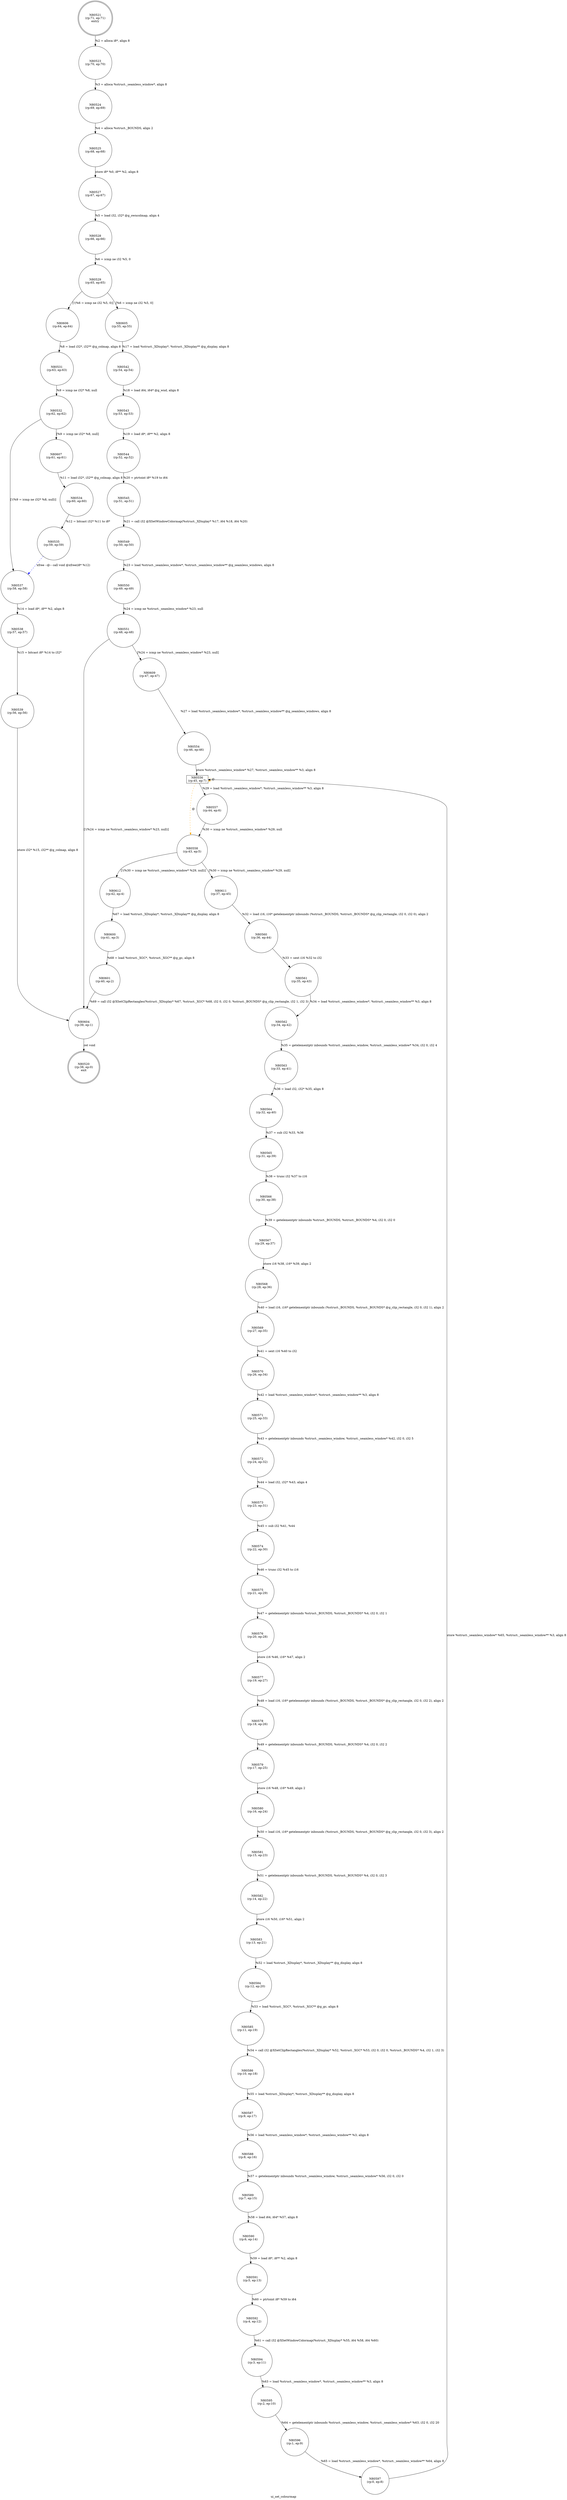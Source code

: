 digraph ui_set_colourmap {
label="ui_set_colourmap"
80520 [label="N80520\n(rp:38, ep:0)\nexit", shape="doublecircle"]
80521 [label="N80521\n(rp:71, ep:71)\nentry", shape="doublecircle"]
80521 -> 80523 [label="%2 = alloca i8*, align 8"]
80523 [label="N80523\n(rp:70, ep:70)", shape="circle"]
80523 -> 80524 [label="%3 = alloca %struct._seamless_window*, align 8"]
80524 [label="N80524\n(rp:69, ep:69)", shape="circle"]
80524 -> 80525 [label="%4 = alloca %struct._BOUNDS, align 2"]
80525 [label="N80525\n(rp:68, ep:68)", shape="circle"]
80525 -> 80527 [label="store i8* %0, i8** %2, align 8"]
80527 [label="N80527\n(rp:67, ep:67)", shape="circle"]
80527 -> 80528 [label="%5 = load i32, i32* @g_owncolmap, align 4"]
80528 [label="N80528\n(rp:66, ep:66)", shape="circle"]
80528 -> 80529 [label="%6 = icmp ne i32 %5, 0"]
80529 [label="N80529\n(rp:65, ep:65)", shape="circle"]
80529 -> 80605 [label="[%6 = icmp ne i32 %5, 0]"]
80529 -> 80606 [label="[!(%6 = icmp ne i32 %5, 0)]"]
80531 [label="N80531\n(rp:63, ep:63)", shape="circle"]
80531 -> 80532 [label="%9 = icmp ne i32* %8, null"]
80532 [label="N80532\n(rp:62, ep:62)", shape="circle"]
80532 -> 80607 [label="[%9 = icmp ne i32* %8, null]"]
80532 -> 80537 [label="[!(%9 = icmp ne i32* %8, null)]"]
80534 [label="N80534\n(rp:60, ep:60)", shape="circle"]
80534 -> 80535 [label="%12 = bitcast i32* %11 to i8*"]
80535 [label="N80535\n(rp:59, ep:59)", shape="circle"]
80535 -> 80537 [label="xfree --@-- call void @xfree(i8* %12)", style="dashed", color="blue"]
80537 [label="N80537\n(rp:58, ep:58)", shape="circle"]
80537 -> 80538 [label="%14 = load i8*, i8** %2, align 8"]
80538 [label="N80538\n(rp:57, ep:57)", shape="circle"]
80538 -> 80539 [label="%15 = bitcast i8* %14 to i32*"]
80539 [label="N80539\n(rp:56, ep:56)", shape="circle"]
80539 -> 80604 [label="store i32* %15, i32** @g_colmap, align 8"]
80542 [label="N80542\n(rp:54, ep:54)", shape="circle"]
80542 -> 80543 [label="%18 = load i64, i64* @g_wnd, align 8"]
80543 [label="N80543\n(rp:53, ep:53)", shape="circle"]
80543 -> 80544 [label="%19 = load i8*, i8** %2, align 8"]
80544 [label="N80544\n(rp:52, ep:52)", shape="circle"]
80544 -> 80545 [label="%20 = ptrtoint i8* %19 to i64"]
80545 [label="N80545\n(rp:51, ep:51)", shape="circle"]
80545 -> 80549 [label="%21 = call i32 @XSetWindowColormap(%struct._XDisplay* %17, i64 %18, i64 %20)"]
80549 [label="N80549\n(rp:50, ep:50)", shape="circle"]
80549 -> 80550 [label="%23 = load %struct._seamless_window*, %struct._seamless_window** @g_seamless_windows, align 8"]
80550 [label="N80550\n(rp:49, ep:49)", shape="circle"]
80550 -> 80551 [label="%24 = icmp ne %struct._seamless_window* %23, null"]
80551 [label="N80551\n(rp:48, ep:48)", shape="circle"]
80551 -> 80609 [label="[%24 = icmp ne %struct._seamless_window* %23, null]"]
80551 -> 80604 [label="[!(%24 = icmp ne %struct._seamless_window* %23, null)]"]
80554 [label="N80554\n(rp:46, ep:46)", shape="circle"]
80554 -> 80556 [label="store %struct._seamless_window* %27, %struct._seamless_window** %3, align 8"]
80556 [label="N80556\n(rp:45, ep:7)", shape="box"]
80556 -> 80557 [label="%29 = load %struct._seamless_window*, %struct._seamless_window** %3, align 8"]
80556 -> 80556 [label="@", style="dashed", color="orange"]
80556 -> 80558 [label="@", style="dashed", color="orange"]
80557 [label="N80557\n(rp:44, ep:6)", shape="circle"]
80557 -> 80558 [label="%30 = icmp ne %struct._seamless_window* %29, null"]
80558 [label="N80558\n(rp:43, ep:5)", shape="circle"]
80558 -> 80611 [label="[%30 = icmp ne %struct._seamless_window* %29, null]"]
80558 -> 80612 [label="[!(%30 = icmp ne %struct._seamless_window* %29, null)]"]
80560 [label="N80560\n(rp:36, ep:44)", shape="circle"]
80560 -> 80561 [label="%33 = sext i16 %32 to i32"]
80561 [label="N80561\n(rp:35, ep:43)", shape="circle"]
80561 -> 80562 [label="%34 = load %struct._seamless_window*, %struct._seamless_window** %3, align 8"]
80562 [label="N80562\n(rp:34, ep:42)", shape="circle"]
80562 -> 80563 [label="%35 = getelementptr inbounds %struct._seamless_window, %struct._seamless_window* %34, i32 0, i32 4"]
80563 [label="N80563\n(rp:33, ep:41)", shape="circle"]
80563 -> 80564 [label="%36 = load i32, i32* %35, align 8"]
80564 [label="N80564\n(rp:32, ep:40)", shape="circle"]
80564 -> 80565 [label="%37 = sub i32 %33, %36"]
80565 [label="N80565\n(rp:31, ep:39)", shape="circle"]
80565 -> 80566 [label="%38 = trunc i32 %37 to i16"]
80566 [label="N80566\n(rp:30, ep:38)", shape="circle"]
80566 -> 80567 [label="%39 = getelementptr inbounds %struct._BOUNDS, %struct._BOUNDS* %4, i32 0, i32 0"]
80567 [label="N80567\n(rp:29, ep:37)", shape="circle"]
80567 -> 80568 [label="store i16 %38, i16* %39, align 2"]
80568 [label="N80568\n(rp:28, ep:36)", shape="circle"]
80568 -> 80569 [label="%40 = load i16, i16* getelementptr inbounds (%struct._BOUNDS, %struct._BOUNDS* @g_clip_rectangle, i32 0, i32 1), align 2"]
80569 [label="N80569\n(rp:27, ep:35)", shape="circle"]
80569 -> 80570 [label="%41 = sext i16 %40 to i32"]
80570 [label="N80570\n(rp:26, ep:34)", shape="circle"]
80570 -> 80571 [label="%42 = load %struct._seamless_window*, %struct._seamless_window** %3, align 8"]
80571 [label="N80571\n(rp:25, ep:33)", shape="circle"]
80571 -> 80572 [label="%43 = getelementptr inbounds %struct._seamless_window, %struct._seamless_window* %42, i32 0, i32 5"]
80572 [label="N80572\n(rp:24, ep:32)", shape="circle"]
80572 -> 80573 [label="%44 = load i32, i32* %43, align 4"]
80573 [label="N80573\n(rp:23, ep:31)", shape="circle"]
80573 -> 80574 [label="%45 = sub i32 %41, %44"]
80574 [label="N80574\n(rp:22, ep:30)", shape="circle"]
80574 -> 80575 [label="%46 = trunc i32 %45 to i16"]
80575 [label="N80575\n(rp:21, ep:29)", shape="circle"]
80575 -> 80576 [label="%47 = getelementptr inbounds %struct._BOUNDS, %struct._BOUNDS* %4, i32 0, i32 1"]
80576 [label="N80576\n(rp:20, ep:28)", shape="circle"]
80576 -> 80577 [label="store i16 %46, i16* %47, align 2"]
80577 [label="N80577\n(rp:19, ep:27)", shape="circle"]
80577 -> 80578 [label="%48 = load i16, i16* getelementptr inbounds (%struct._BOUNDS, %struct._BOUNDS* @g_clip_rectangle, i32 0, i32 2), align 2"]
80578 [label="N80578\n(rp:18, ep:26)", shape="circle"]
80578 -> 80579 [label="%49 = getelementptr inbounds %struct._BOUNDS, %struct._BOUNDS* %4, i32 0, i32 2"]
80579 [label="N80579\n(rp:17, ep:25)", shape="circle"]
80579 -> 80580 [label="store i16 %48, i16* %49, align 2"]
80580 [label="N80580\n(rp:16, ep:24)", shape="circle"]
80580 -> 80581 [label="%50 = load i16, i16* getelementptr inbounds (%struct._BOUNDS, %struct._BOUNDS* @g_clip_rectangle, i32 0, i32 3), align 2"]
80581 [label="N80581\n(rp:15, ep:23)", shape="circle"]
80581 -> 80582 [label="%51 = getelementptr inbounds %struct._BOUNDS, %struct._BOUNDS* %4, i32 0, i32 3"]
80582 [label="N80582\n(rp:14, ep:22)", shape="circle"]
80582 -> 80583 [label="store i16 %50, i16* %51, align 2"]
80583 [label="N80583\n(rp:13, ep:21)", shape="circle"]
80583 -> 80584 [label="%52 = load %struct._XDisplay*, %struct._XDisplay** @g_display, align 8"]
80584 [label="N80584\n(rp:12, ep:20)", shape="circle"]
80584 -> 80585 [label="%53 = load %struct._XGC*, %struct._XGC** @g_gc, align 8"]
80585 [label="N80585\n(rp:11, ep:19)", shape="circle"]
80585 -> 80586 [label="%54 = call i32 @XSetClipRectangles(%struct._XDisplay* %52, %struct._XGC* %53, i32 0, i32 0, %struct._BOUNDS* %4, i32 1, i32 3)"]
80586 [label="N80586\n(rp:10, ep:18)", shape="circle"]
80586 -> 80587 [label="%55 = load %struct._XDisplay*, %struct._XDisplay** @g_display, align 8"]
80587 [label="N80587\n(rp:9, ep:17)", shape="circle"]
80587 -> 80588 [label="%56 = load %struct._seamless_window*, %struct._seamless_window** %3, align 8"]
80588 [label="N80588\n(rp:8, ep:16)", shape="circle"]
80588 -> 80589 [label="%57 = getelementptr inbounds %struct._seamless_window, %struct._seamless_window* %56, i32 0, i32 0"]
80589 [label="N80589\n(rp:7, ep:15)", shape="circle"]
80589 -> 80590 [label="%58 = load i64, i64* %57, align 8"]
80590 [label="N80590\n(rp:6, ep:14)", shape="circle"]
80590 -> 80591 [label="%59 = load i8*, i8** %2, align 8"]
80591 [label="N80591\n(rp:5, ep:13)", shape="circle"]
80591 -> 80592 [label="%60 = ptrtoint i8* %59 to i64"]
80592 [label="N80592\n(rp:4, ep:12)", shape="circle"]
80592 -> 80594 [label="%61 = call i32 @XSetWindowColormap(%struct._XDisplay* %55, i64 %58, i64 %60)"]
80594 [label="N80594\n(rp:3, ep:11)", shape="circle"]
80594 -> 80595 [label="%63 = load %struct._seamless_window*, %struct._seamless_window** %3, align 8"]
80595 [label="N80595\n(rp:2, ep:10)", shape="circle"]
80595 -> 80596 [label="%64 = getelementptr inbounds %struct._seamless_window, %struct._seamless_window* %63, i32 0, i32 20"]
80596 [label="N80596\n(rp:1, ep:9)", shape="circle"]
80596 -> 80597 [label="%65 = load %struct._seamless_window*, %struct._seamless_window** %64, align 8"]
80597 [label="N80597\n(rp:0, ep:8)", shape="circle"]
80597 -> 80556 [label="store %struct._seamless_window* %65, %struct._seamless_window** %3, align 8"]
80600 [label="N80600\n(rp:41, ep:3)", shape="circle"]
80600 -> 80601 [label="%68 = load %struct._XGC*, %struct._XGC** @g_gc, align 8"]
80601 [label="N80601\n(rp:40, ep:2)", shape="circle"]
80601 -> 80604 [label="%69 = call i32 @XSetClipRectangles(%struct._XDisplay* %67, %struct._XGC* %68, i32 0, i32 0, %struct._BOUNDS* @g_clip_rectangle, i32 1, i32 3)"]
80604 [label="N80604\n(rp:39, ep:1)", shape="circle"]
80604 -> 80520 [label="ret void"]
80605 [label="N80605\n(rp:55, ep:55)", shape="circle"]
80605 -> 80542 [label="%17 = load %struct._XDisplay*, %struct._XDisplay** @g_display, align 8"]
80606 [label="N80606\n(rp:64, ep:64)", shape="circle"]
80606 -> 80531 [label="%8 = load i32*, i32** @g_colmap, align 8"]
80607 [label="N80607\n(rp:61, ep:61)", shape="circle"]
80607 -> 80534 [label="%11 = load i32*, i32** @g_colmap, align 8"]
80609 [label="N80609\n(rp:47, ep:47)", shape="circle"]
80609 -> 80554 [label="%27 = load %struct._seamless_window*, %struct._seamless_window** @g_seamless_windows, align 8"]
80611 [label="N80611\n(rp:37, ep:45)", shape="circle"]
80611 -> 80560 [label="%32 = load i16, i16* getelementptr inbounds (%struct._BOUNDS, %struct._BOUNDS* @g_clip_rectangle, i32 0, i32 0), align 2"]
80612 [label="N80612\n(rp:42, ep:4)", shape="circle"]
80612 -> 80600 [label="%67 = load %struct._XDisplay*, %struct._XDisplay** @g_display, align 8"]
}
